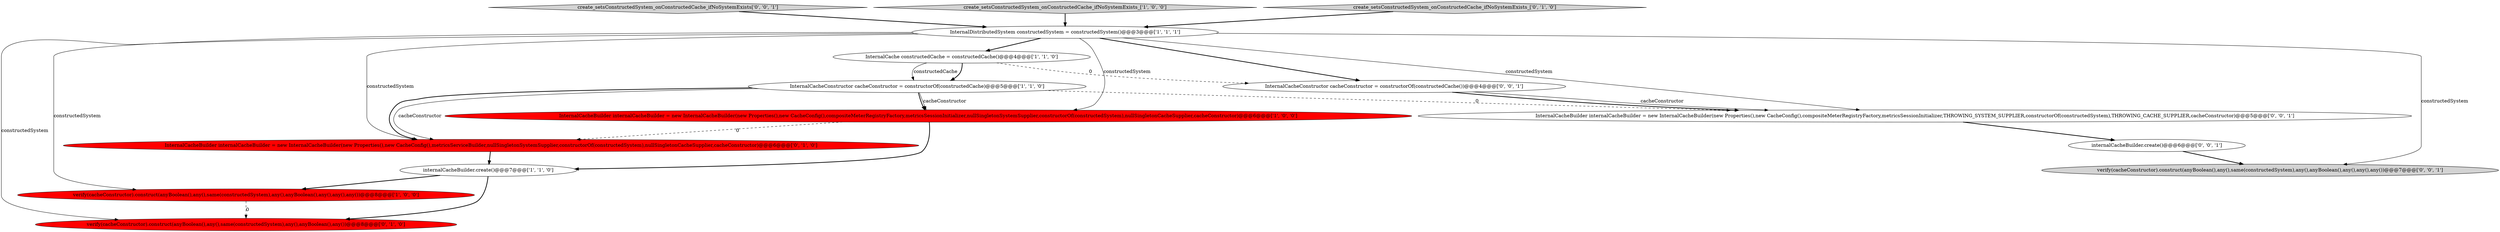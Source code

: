 digraph {
5 [style = filled, label = "InternalCache constructedCache = constructedCache()@@@4@@@['1', '1', '0']", fillcolor = white, shape = ellipse image = "AAA0AAABBB1BBB"];
12 [style = filled, label = "verify(cacheConstructor).construct(anyBoolean(),any(),same(constructedSystem),any(),anyBoolean(),any(),any(),any())@@@7@@@['0', '0', '1']", fillcolor = lightgray, shape = ellipse image = "AAA0AAABBB3BBB"];
7 [style = filled, label = "InternalCacheBuilder internalCacheBuilder = new InternalCacheBuilder(new Properties(),new CacheConfig(),metricsServiceBuilder,nullSingletonSystemSupplier,constructorOf(constructedSystem),nullSingletonCacheSupplier,cacheConstructor)@@@6@@@['0', '1', '0']", fillcolor = red, shape = ellipse image = "AAA1AAABBB2BBB"];
9 [style = filled, label = "verify(cacheConstructor).construct(anyBoolean(),any(),same(constructedSystem),any(),anyBoolean(),any())@@@8@@@['0', '1', '0']", fillcolor = red, shape = ellipse image = "AAA1AAABBB2BBB"];
14 [style = filled, label = "InternalCacheBuilder internalCacheBuilder = new InternalCacheBuilder(new Properties(),new CacheConfig(),compositeMeterRegistryFactory,metricsSessionInitializer,THROWING_SYSTEM_SUPPLIER,constructorOf(constructedSystem),THROWING_CACHE_SUPPLIER,cacheConstructor)@@@5@@@['0', '0', '1']", fillcolor = white, shape = ellipse image = "AAA0AAABBB3BBB"];
2 [style = filled, label = "InternalCacheConstructor cacheConstructor = constructorOf(constructedCache)@@@5@@@['1', '1', '0']", fillcolor = white, shape = ellipse image = "AAA0AAABBB1BBB"];
13 [style = filled, label = "create_setsConstructedSystem_onConstructedCache_ifNoSystemExists['0', '0', '1']", fillcolor = lightgray, shape = diamond image = "AAA0AAABBB3BBB"];
11 [style = filled, label = "InternalCacheConstructor cacheConstructor = constructorOf(constructedCache())@@@4@@@['0', '0', '1']", fillcolor = white, shape = ellipse image = "AAA0AAABBB3BBB"];
6 [style = filled, label = "create_setsConstructedSystem_onConstructedCache_ifNoSystemExists_['1', '0', '0']", fillcolor = lightgray, shape = diamond image = "AAA0AAABBB1BBB"];
3 [style = filled, label = "InternalDistributedSystem constructedSystem = constructedSystem()@@@3@@@['1', '1', '1']", fillcolor = white, shape = ellipse image = "AAA0AAABBB1BBB"];
0 [style = filled, label = "InternalCacheBuilder internalCacheBuilder = new InternalCacheBuilder(new Properties(),new CacheConfig(),compositeMeterRegistryFactory,metricsSessionInitializer,nullSingletonSystemSupplier,constructorOf(constructedSystem),nullSingletonCacheSupplier,cacheConstructor)@@@6@@@['1', '0', '0']", fillcolor = red, shape = ellipse image = "AAA1AAABBB1BBB"];
1 [style = filled, label = "verify(cacheConstructor).construct(anyBoolean(),any(),same(constructedSystem),any(),anyBoolean(),any(),any(),any())@@@8@@@['1', '0', '0']", fillcolor = red, shape = ellipse image = "AAA1AAABBB1BBB"];
4 [style = filled, label = "internalCacheBuilder.create()@@@7@@@['1', '1', '0']", fillcolor = white, shape = ellipse image = "AAA0AAABBB1BBB"];
10 [style = filled, label = "internalCacheBuilder.create()@@@6@@@['0', '0', '1']", fillcolor = white, shape = ellipse image = "AAA0AAABBB3BBB"];
8 [style = filled, label = "create_setsConstructedSystem_onConstructedCache_ifNoSystemExists_['0', '1', '0']", fillcolor = lightgray, shape = diamond image = "AAA0AAABBB2BBB"];
4->9 [style = bold, label=""];
6->3 [style = bold, label=""];
2->0 [style = solid, label="cacheConstructor"];
3->14 [style = solid, label="constructedSystem"];
3->12 [style = solid, label="constructedSystem"];
3->0 [style = solid, label="constructedSystem"];
11->14 [style = bold, label=""];
8->3 [style = bold, label=""];
3->11 [style = bold, label=""];
2->7 [style = solid, label="cacheConstructor"];
14->10 [style = bold, label=""];
1->9 [style = dashed, label="0"];
7->4 [style = bold, label=""];
3->9 [style = solid, label="constructedSystem"];
5->2 [style = bold, label=""];
3->5 [style = bold, label=""];
2->0 [style = bold, label=""];
3->7 [style = solid, label="constructedSystem"];
2->14 [style = dashed, label="0"];
13->3 [style = bold, label=""];
5->11 [style = dashed, label="0"];
0->4 [style = bold, label=""];
10->12 [style = bold, label=""];
11->14 [style = solid, label="cacheConstructor"];
4->1 [style = bold, label=""];
2->7 [style = bold, label=""];
0->7 [style = dashed, label="0"];
3->1 [style = solid, label="constructedSystem"];
5->2 [style = solid, label="constructedCache"];
}
